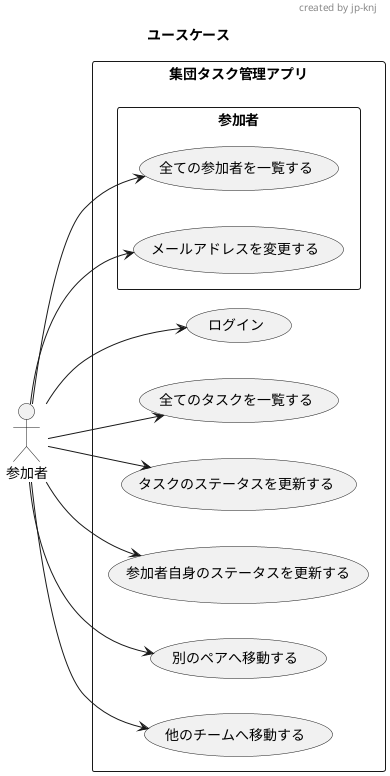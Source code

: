 @startuml
'https://plantuml.com/ja/use-case-diagram

title ユースケース
header created by jp-knj

left to right direction
actor "参加者" as Actor
rectangle 集団タスク管理アプリ {
  usecase "ログイン" as AuthenticationUC1
  Actor --> AuthenticationUC1

  rectangle 参加者 {
    usecase "全ての参加者を一覧する" as MemberGetAllUseCase
    Actor --> MemberGetAllUseCase

    usecase "メールアドレスを変更する" as MemberUpdateEmailUseCase
    Actor --> MemberUpdateEmailUseCase
  }


  usecase "全てのタスクを一覧する" as TaskUC1
  Actor --> TaskUC1

  usecase "タスクのステータスを更新する" as TaskUC2
  Actor --> TaskUC2

  usecase "参加者自身のステータスを更新する" as MemberUC1
  Actor --> MemberUC1

  usecase "別のペアへ移動する" as PairUC1
  Actor --> PairUC1

  usecase "他のチームへ移動する" as TeamUC1
  Actor --> TeamUC1
}
@enduml